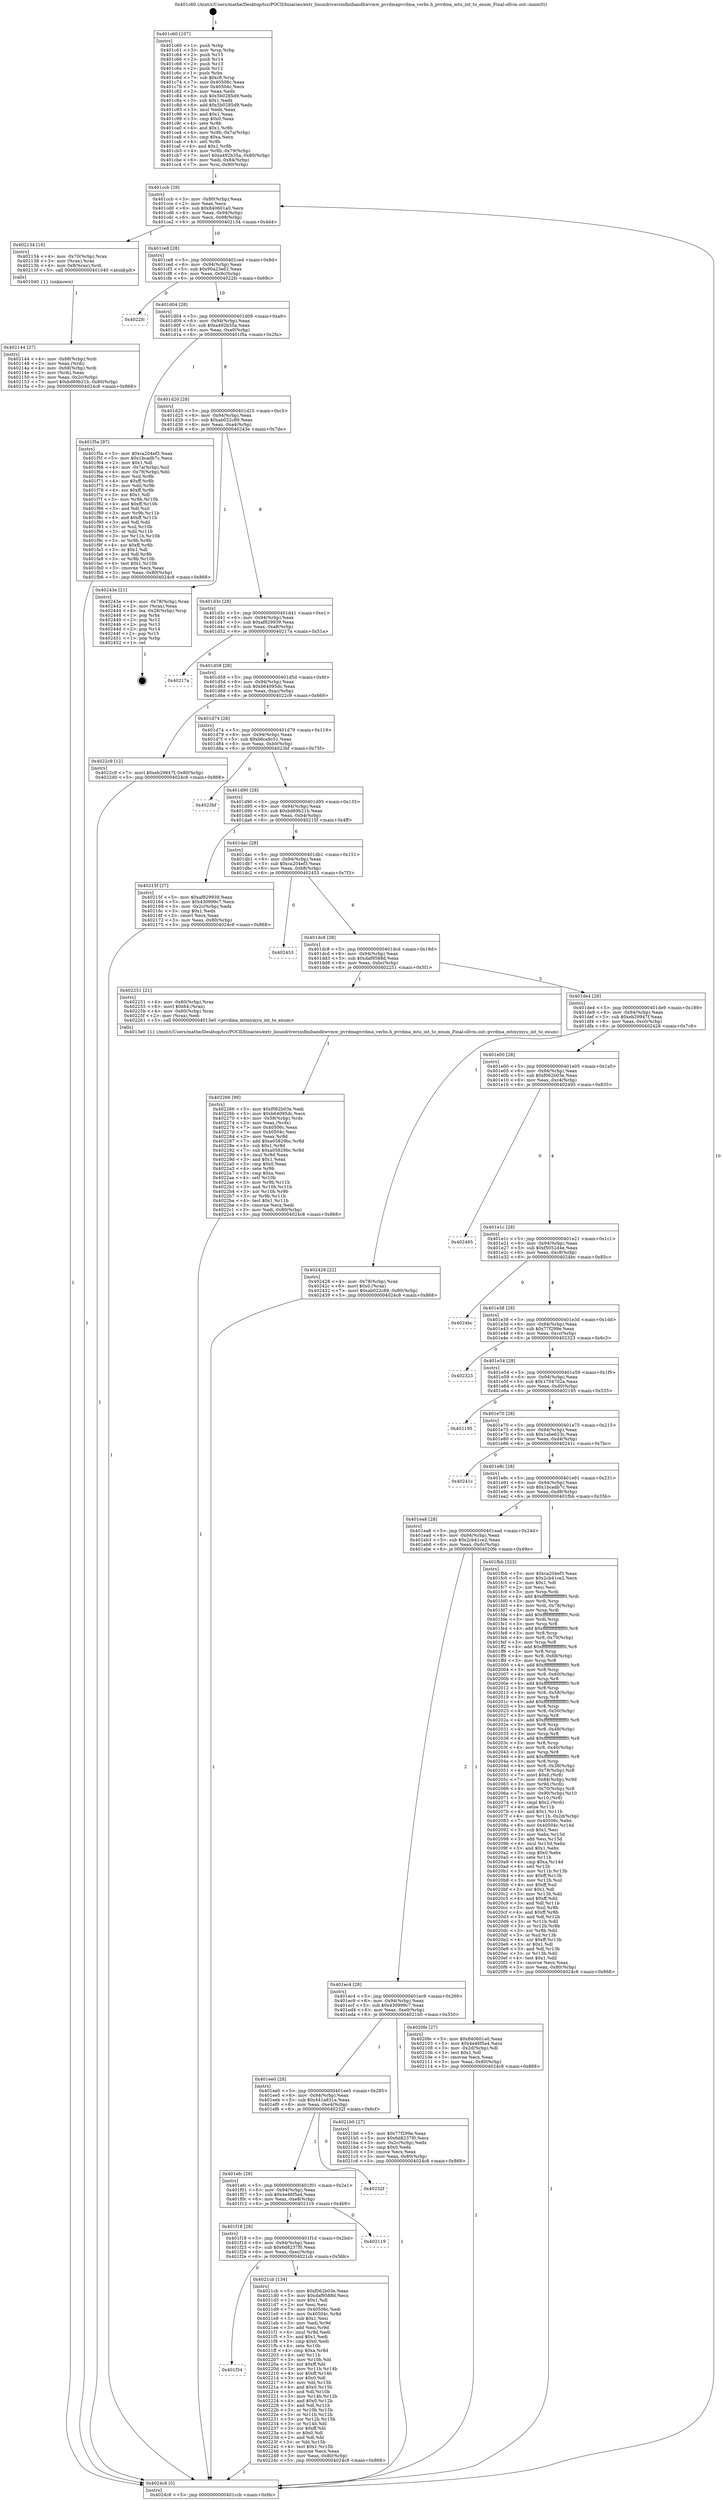 digraph "0x401c60" {
  label = "0x401c60 (/mnt/c/Users/mathe/Desktop/tcc/POCII/binaries/extr_linuxdriversinfinibandhwvmw_pvrdmapvrdma_verbs.h_pvrdma_mtu_int_to_enum_Final-ollvm.out::main(0))"
  labelloc = "t"
  node[shape=record]

  Entry [label="",width=0.3,height=0.3,shape=circle,fillcolor=black,style=filled]
  "0x401ccb" [label="{
     0x401ccb [29]\l
     | [instrs]\l
     &nbsp;&nbsp;0x401ccb \<+3\>: mov -0x80(%rbp),%eax\l
     &nbsp;&nbsp;0x401cce \<+2\>: mov %eax,%ecx\l
     &nbsp;&nbsp;0x401cd0 \<+6\>: sub $0x840601a0,%ecx\l
     &nbsp;&nbsp;0x401cd6 \<+6\>: mov %eax,-0x94(%rbp)\l
     &nbsp;&nbsp;0x401cdc \<+6\>: mov %ecx,-0x98(%rbp)\l
     &nbsp;&nbsp;0x401ce2 \<+6\>: je 0000000000402134 \<main+0x4d4\>\l
  }"]
  "0x402134" [label="{
     0x402134 [16]\l
     | [instrs]\l
     &nbsp;&nbsp;0x402134 \<+4\>: mov -0x70(%rbp),%rax\l
     &nbsp;&nbsp;0x402138 \<+3\>: mov (%rax),%rax\l
     &nbsp;&nbsp;0x40213b \<+4\>: mov 0x8(%rax),%rdi\l
     &nbsp;&nbsp;0x40213f \<+5\>: call 0000000000401040 \<atoi@plt\>\l
     | [calls]\l
     &nbsp;&nbsp;0x401040 \{1\} (unknown)\l
  }"]
  "0x401ce8" [label="{
     0x401ce8 [28]\l
     | [instrs]\l
     &nbsp;&nbsp;0x401ce8 \<+5\>: jmp 0000000000401ced \<main+0x8d\>\l
     &nbsp;&nbsp;0x401ced \<+6\>: mov -0x94(%rbp),%eax\l
     &nbsp;&nbsp;0x401cf3 \<+5\>: sub $0x90a23e62,%eax\l
     &nbsp;&nbsp;0x401cf8 \<+6\>: mov %eax,-0x9c(%rbp)\l
     &nbsp;&nbsp;0x401cfe \<+6\>: je 00000000004022fc \<main+0x69c\>\l
  }"]
  Exit [label="",width=0.3,height=0.3,shape=circle,fillcolor=black,style=filled,peripheries=2]
  "0x4022fc" [label="{
     0x4022fc\l
  }", style=dashed]
  "0x401d04" [label="{
     0x401d04 [28]\l
     | [instrs]\l
     &nbsp;&nbsp;0x401d04 \<+5\>: jmp 0000000000401d09 \<main+0xa9\>\l
     &nbsp;&nbsp;0x401d09 \<+6\>: mov -0x94(%rbp),%eax\l
     &nbsp;&nbsp;0x401d0f \<+5\>: sub $0xa492b35a,%eax\l
     &nbsp;&nbsp;0x401d14 \<+6\>: mov %eax,-0xa0(%rbp)\l
     &nbsp;&nbsp;0x401d1a \<+6\>: je 0000000000401f5a \<main+0x2fa\>\l
  }"]
  "0x402266" [label="{
     0x402266 [99]\l
     | [instrs]\l
     &nbsp;&nbsp;0x402266 \<+5\>: mov $0xf062b03e,%edi\l
     &nbsp;&nbsp;0x40226b \<+5\>: mov $0xb64095dc,%ecx\l
     &nbsp;&nbsp;0x402270 \<+4\>: mov -0x58(%rbp),%rdx\l
     &nbsp;&nbsp;0x402274 \<+2\>: mov %eax,(%rdx)\l
     &nbsp;&nbsp;0x402276 \<+7\>: mov 0x40506c,%eax\l
     &nbsp;&nbsp;0x40227d \<+7\>: mov 0x40504c,%esi\l
     &nbsp;&nbsp;0x402284 \<+3\>: mov %eax,%r8d\l
     &nbsp;&nbsp;0x402287 \<+7\>: add $0xa05829bc,%r8d\l
     &nbsp;&nbsp;0x40228e \<+4\>: sub $0x1,%r8d\l
     &nbsp;&nbsp;0x402292 \<+7\>: sub $0xa05829bc,%r8d\l
     &nbsp;&nbsp;0x402299 \<+4\>: imul %r8d,%eax\l
     &nbsp;&nbsp;0x40229d \<+3\>: and $0x1,%eax\l
     &nbsp;&nbsp;0x4022a0 \<+3\>: cmp $0x0,%eax\l
     &nbsp;&nbsp;0x4022a3 \<+4\>: sete %r9b\l
     &nbsp;&nbsp;0x4022a7 \<+3\>: cmp $0xa,%esi\l
     &nbsp;&nbsp;0x4022aa \<+4\>: setl %r10b\l
     &nbsp;&nbsp;0x4022ae \<+3\>: mov %r9b,%r11b\l
     &nbsp;&nbsp;0x4022b1 \<+3\>: and %r10b,%r11b\l
     &nbsp;&nbsp;0x4022b4 \<+3\>: xor %r10b,%r9b\l
     &nbsp;&nbsp;0x4022b7 \<+3\>: or %r9b,%r11b\l
     &nbsp;&nbsp;0x4022ba \<+4\>: test $0x1,%r11b\l
     &nbsp;&nbsp;0x4022be \<+3\>: cmovne %ecx,%edi\l
     &nbsp;&nbsp;0x4022c1 \<+3\>: mov %edi,-0x80(%rbp)\l
     &nbsp;&nbsp;0x4022c4 \<+5\>: jmp 00000000004024c8 \<main+0x868\>\l
  }"]
  "0x401f5a" [label="{
     0x401f5a [97]\l
     | [instrs]\l
     &nbsp;&nbsp;0x401f5a \<+5\>: mov $0xca204ef3,%eax\l
     &nbsp;&nbsp;0x401f5f \<+5\>: mov $0x1bcadb7c,%ecx\l
     &nbsp;&nbsp;0x401f64 \<+2\>: mov $0x1,%dl\l
     &nbsp;&nbsp;0x401f66 \<+4\>: mov -0x7a(%rbp),%sil\l
     &nbsp;&nbsp;0x401f6a \<+4\>: mov -0x79(%rbp),%dil\l
     &nbsp;&nbsp;0x401f6e \<+3\>: mov %sil,%r8b\l
     &nbsp;&nbsp;0x401f71 \<+4\>: xor $0xff,%r8b\l
     &nbsp;&nbsp;0x401f75 \<+3\>: mov %dil,%r9b\l
     &nbsp;&nbsp;0x401f78 \<+4\>: xor $0xff,%r9b\l
     &nbsp;&nbsp;0x401f7c \<+3\>: xor $0x1,%dl\l
     &nbsp;&nbsp;0x401f7f \<+3\>: mov %r8b,%r10b\l
     &nbsp;&nbsp;0x401f82 \<+4\>: and $0xff,%r10b\l
     &nbsp;&nbsp;0x401f86 \<+3\>: and %dl,%sil\l
     &nbsp;&nbsp;0x401f89 \<+3\>: mov %r9b,%r11b\l
     &nbsp;&nbsp;0x401f8c \<+4\>: and $0xff,%r11b\l
     &nbsp;&nbsp;0x401f90 \<+3\>: and %dl,%dil\l
     &nbsp;&nbsp;0x401f93 \<+3\>: or %sil,%r10b\l
     &nbsp;&nbsp;0x401f96 \<+3\>: or %dil,%r11b\l
     &nbsp;&nbsp;0x401f99 \<+3\>: xor %r11b,%r10b\l
     &nbsp;&nbsp;0x401f9c \<+3\>: or %r9b,%r8b\l
     &nbsp;&nbsp;0x401f9f \<+4\>: xor $0xff,%r8b\l
     &nbsp;&nbsp;0x401fa3 \<+3\>: or $0x1,%dl\l
     &nbsp;&nbsp;0x401fa6 \<+3\>: and %dl,%r8b\l
     &nbsp;&nbsp;0x401fa9 \<+3\>: or %r8b,%r10b\l
     &nbsp;&nbsp;0x401fac \<+4\>: test $0x1,%r10b\l
     &nbsp;&nbsp;0x401fb0 \<+3\>: cmovne %ecx,%eax\l
     &nbsp;&nbsp;0x401fb3 \<+3\>: mov %eax,-0x80(%rbp)\l
     &nbsp;&nbsp;0x401fb6 \<+5\>: jmp 00000000004024c8 \<main+0x868\>\l
  }"]
  "0x401d20" [label="{
     0x401d20 [28]\l
     | [instrs]\l
     &nbsp;&nbsp;0x401d20 \<+5\>: jmp 0000000000401d25 \<main+0xc5\>\l
     &nbsp;&nbsp;0x401d25 \<+6\>: mov -0x94(%rbp),%eax\l
     &nbsp;&nbsp;0x401d2b \<+5\>: sub $0xab022c89,%eax\l
     &nbsp;&nbsp;0x401d30 \<+6\>: mov %eax,-0xa4(%rbp)\l
     &nbsp;&nbsp;0x401d36 \<+6\>: je 000000000040243e \<main+0x7de\>\l
  }"]
  "0x4024c8" [label="{
     0x4024c8 [5]\l
     | [instrs]\l
     &nbsp;&nbsp;0x4024c8 \<+5\>: jmp 0000000000401ccb \<main+0x6b\>\l
  }"]
  "0x401c60" [label="{
     0x401c60 [107]\l
     | [instrs]\l
     &nbsp;&nbsp;0x401c60 \<+1\>: push %rbp\l
     &nbsp;&nbsp;0x401c61 \<+3\>: mov %rsp,%rbp\l
     &nbsp;&nbsp;0x401c64 \<+2\>: push %r15\l
     &nbsp;&nbsp;0x401c66 \<+2\>: push %r14\l
     &nbsp;&nbsp;0x401c68 \<+2\>: push %r13\l
     &nbsp;&nbsp;0x401c6a \<+2\>: push %r12\l
     &nbsp;&nbsp;0x401c6c \<+1\>: push %rbx\l
     &nbsp;&nbsp;0x401c6d \<+7\>: sub $0xc8,%rsp\l
     &nbsp;&nbsp;0x401c74 \<+7\>: mov 0x40506c,%eax\l
     &nbsp;&nbsp;0x401c7b \<+7\>: mov 0x40504c,%ecx\l
     &nbsp;&nbsp;0x401c82 \<+2\>: mov %eax,%edx\l
     &nbsp;&nbsp;0x401c84 \<+6\>: sub $0x5b0285d9,%edx\l
     &nbsp;&nbsp;0x401c8a \<+3\>: sub $0x1,%edx\l
     &nbsp;&nbsp;0x401c8d \<+6\>: add $0x5b0285d9,%edx\l
     &nbsp;&nbsp;0x401c93 \<+3\>: imul %edx,%eax\l
     &nbsp;&nbsp;0x401c96 \<+3\>: and $0x1,%eax\l
     &nbsp;&nbsp;0x401c99 \<+3\>: cmp $0x0,%eax\l
     &nbsp;&nbsp;0x401c9c \<+4\>: sete %r8b\l
     &nbsp;&nbsp;0x401ca0 \<+4\>: and $0x1,%r8b\l
     &nbsp;&nbsp;0x401ca4 \<+4\>: mov %r8b,-0x7a(%rbp)\l
     &nbsp;&nbsp;0x401ca8 \<+3\>: cmp $0xa,%ecx\l
     &nbsp;&nbsp;0x401cab \<+4\>: setl %r8b\l
     &nbsp;&nbsp;0x401caf \<+4\>: and $0x1,%r8b\l
     &nbsp;&nbsp;0x401cb3 \<+4\>: mov %r8b,-0x79(%rbp)\l
     &nbsp;&nbsp;0x401cb7 \<+7\>: movl $0xa492b35a,-0x80(%rbp)\l
     &nbsp;&nbsp;0x401cbe \<+6\>: mov %edi,-0x84(%rbp)\l
     &nbsp;&nbsp;0x401cc4 \<+7\>: mov %rsi,-0x90(%rbp)\l
  }"]
  "0x401f34" [label="{
     0x401f34\l
  }", style=dashed]
  "0x40243e" [label="{
     0x40243e [21]\l
     | [instrs]\l
     &nbsp;&nbsp;0x40243e \<+4\>: mov -0x78(%rbp),%rax\l
     &nbsp;&nbsp;0x402442 \<+2\>: mov (%rax),%eax\l
     &nbsp;&nbsp;0x402444 \<+4\>: lea -0x28(%rbp),%rsp\l
     &nbsp;&nbsp;0x402448 \<+1\>: pop %rbx\l
     &nbsp;&nbsp;0x402449 \<+2\>: pop %r12\l
     &nbsp;&nbsp;0x40244b \<+2\>: pop %r13\l
     &nbsp;&nbsp;0x40244d \<+2\>: pop %r14\l
     &nbsp;&nbsp;0x40244f \<+2\>: pop %r15\l
     &nbsp;&nbsp;0x402451 \<+1\>: pop %rbp\l
     &nbsp;&nbsp;0x402452 \<+1\>: ret\l
  }"]
  "0x401d3c" [label="{
     0x401d3c [28]\l
     | [instrs]\l
     &nbsp;&nbsp;0x401d3c \<+5\>: jmp 0000000000401d41 \<main+0xe1\>\l
     &nbsp;&nbsp;0x401d41 \<+6\>: mov -0x94(%rbp),%eax\l
     &nbsp;&nbsp;0x401d47 \<+5\>: sub $0xaf829939,%eax\l
     &nbsp;&nbsp;0x401d4c \<+6\>: mov %eax,-0xa8(%rbp)\l
     &nbsp;&nbsp;0x401d52 \<+6\>: je 000000000040217a \<main+0x51a\>\l
  }"]
  "0x4021cb" [label="{
     0x4021cb [134]\l
     | [instrs]\l
     &nbsp;&nbsp;0x4021cb \<+5\>: mov $0xf062b03e,%eax\l
     &nbsp;&nbsp;0x4021d0 \<+5\>: mov $0xdaf9588d,%ecx\l
     &nbsp;&nbsp;0x4021d5 \<+2\>: mov $0x1,%dl\l
     &nbsp;&nbsp;0x4021d7 \<+2\>: xor %esi,%esi\l
     &nbsp;&nbsp;0x4021d9 \<+7\>: mov 0x40506c,%edi\l
     &nbsp;&nbsp;0x4021e0 \<+8\>: mov 0x40504c,%r8d\l
     &nbsp;&nbsp;0x4021e8 \<+3\>: sub $0x1,%esi\l
     &nbsp;&nbsp;0x4021eb \<+3\>: mov %edi,%r9d\l
     &nbsp;&nbsp;0x4021ee \<+3\>: add %esi,%r9d\l
     &nbsp;&nbsp;0x4021f1 \<+4\>: imul %r9d,%edi\l
     &nbsp;&nbsp;0x4021f5 \<+3\>: and $0x1,%edi\l
     &nbsp;&nbsp;0x4021f8 \<+3\>: cmp $0x0,%edi\l
     &nbsp;&nbsp;0x4021fb \<+4\>: sete %r10b\l
     &nbsp;&nbsp;0x4021ff \<+4\>: cmp $0xa,%r8d\l
     &nbsp;&nbsp;0x402203 \<+4\>: setl %r11b\l
     &nbsp;&nbsp;0x402207 \<+3\>: mov %r10b,%bl\l
     &nbsp;&nbsp;0x40220a \<+3\>: xor $0xff,%bl\l
     &nbsp;&nbsp;0x40220d \<+3\>: mov %r11b,%r14b\l
     &nbsp;&nbsp;0x402210 \<+4\>: xor $0xff,%r14b\l
     &nbsp;&nbsp;0x402214 \<+3\>: xor $0x0,%dl\l
     &nbsp;&nbsp;0x402217 \<+3\>: mov %bl,%r15b\l
     &nbsp;&nbsp;0x40221a \<+4\>: and $0x0,%r15b\l
     &nbsp;&nbsp;0x40221e \<+3\>: and %dl,%r10b\l
     &nbsp;&nbsp;0x402221 \<+3\>: mov %r14b,%r12b\l
     &nbsp;&nbsp;0x402224 \<+4\>: and $0x0,%r12b\l
     &nbsp;&nbsp;0x402228 \<+3\>: and %dl,%r11b\l
     &nbsp;&nbsp;0x40222b \<+3\>: or %r10b,%r15b\l
     &nbsp;&nbsp;0x40222e \<+3\>: or %r11b,%r12b\l
     &nbsp;&nbsp;0x402231 \<+3\>: xor %r12b,%r15b\l
     &nbsp;&nbsp;0x402234 \<+3\>: or %r14b,%bl\l
     &nbsp;&nbsp;0x402237 \<+3\>: xor $0xff,%bl\l
     &nbsp;&nbsp;0x40223a \<+3\>: or $0x0,%dl\l
     &nbsp;&nbsp;0x40223d \<+2\>: and %dl,%bl\l
     &nbsp;&nbsp;0x40223f \<+3\>: or %bl,%r15b\l
     &nbsp;&nbsp;0x402242 \<+4\>: test $0x1,%r15b\l
     &nbsp;&nbsp;0x402246 \<+3\>: cmovne %ecx,%eax\l
     &nbsp;&nbsp;0x402249 \<+3\>: mov %eax,-0x80(%rbp)\l
     &nbsp;&nbsp;0x40224c \<+5\>: jmp 00000000004024c8 \<main+0x868\>\l
  }"]
  "0x40217a" [label="{
     0x40217a\l
  }", style=dashed]
  "0x401d58" [label="{
     0x401d58 [28]\l
     | [instrs]\l
     &nbsp;&nbsp;0x401d58 \<+5\>: jmp 0000000000401d5d \<main+0xfd\>\l
     &nbsp;&nbsp;0x401d5d \<+6\>: mov -0x94(%rbp),%eax\l
     &nbsp;&nbsp;0x401d63 \<+5\>: sub $0xb64095dc,%eax\l
     &nbsp;&nbsp;0x401d68 \<+6\>: mov %eax,-0xac(%rbp)\l
     &nbsp;&nbsp;0x401d6e \<+6\>: je 00000000004022c9 \<main+0x669\>\l
  }"]
  "0x401f18" [label="{
     0x401f18 [28]\l
     | [instrs]\l
     &nbsp;&nbsp;0x401f18 \<+5\>: jmp 0000000000401f1d \<main+0x2bd\>\l
     &nbsp;&nbsp;0x401f1d \<+6\>: mov -0x94(%rbp),%eax\l
     &nbsp;&nbsp;0x401f23 \<+5\>: sub $0x6d8237f0,%eax\l
     &nbsp;&nbsp;0x401f28 \<+6\>: mov %eax,-0xec(%rbp)\l
     &nbsp;&nbsp;0x401f2e \<+6\>: je 00000000004021cb \<main+0x56b\>\l
  }"]
  "0x4022c9" [label="{
     0x4022c9 [12]\l
     | [instrs]\l
     &nbsp;&nbsp;0x4022c9 \<+7\>: movl $0xeb29947f,-0x80(%rbp)\l
     &nbsp;&nbsp;0x4022d0 \<+5\>: jmp 00000000004024c8 \<main+0x868\>\l
  }"]
  "0x401d74" [label="{
     0x401d74 [28]\l
     | [instrs]\l
     &nbsp;&nbsp;0x401d74 \<+5\>: jmp 0000000000401d79 \<main+0x119\>\l
     &nbsp;&nbsp;0x401d79 \<+6\>: mov -0x94(%rbp),%eax\l
     &nbsp;&nbsp;0x401d7f \<+5\>: sub $0xb6ca9c51,%eax\l
     &nbsp;&nbsp;0x401d84 \<+6\>: mov %eax,-0xb0(%rbp)\l
     &nbsp;&nbsp;0x401d8a \<+6\>: je 00000000004023bf \<main+0x75f\>\l
  }"]
  "0x402119" [label="{
     0x402119\l
  }", style=dashed]
  "0x4023bf" [label="{
     0x4023bf\l
  }", style=dashed]
  "0x401d90" [label="{
     0x401d90 [28]\l
     | [instrs]\l
     &nbsp;&nbsp;0x401d90 \<+5\>: jmp 0000000000401d95 \<main+0x135\>\l
     &nbsp;&nbsp;0x401d95 \<+6\>: mov -0x94(%rbp),%eax\l
     &nbsp;&nbsp;0x401d9b \<+5\>: sub $0xbd69b21b,%eax\l
     &nbsp;&nbsp;0x401da0 \<+6\>: mov %eax,-0xb4(%rbp)\l
     &nbsp;&nbsp;0x401da6 \<+6\>: je 000000000040215f \<main+0x4ff\>\l
  }"]
  "0x401efc" [label="{
     0x401efc [28]\l
     | [instrs]\l
     &nbsp;&nbsp;0x401efc \<+5\>: jmp 0000000000401f01 \<main+0x2a1\>\l
     &nbsp;&nbsp;0x401f01 \<+6\>: mov -0x94(%rbp),%eax\l
     &nbsp;&nbsp;0x401f07 \<+5\>: sub $0x4e46f5a4,%eax\l
     &nbsp;&nbsp;0x401f0c \<+6\>: mov %eax,-0xe8(%rbp)\l
     &nbsp;&nbsp;0x401f12 \<+6\>: je 0000000000402119 \<main+0x4b9\>\l
  }"]
  "0x40215f" [label="{
     0x40215f [27]\l
     | [instrs]\l
     &nbsp;&nbsp;0x40215f \<+5\>: mov $0xaf829939,%eax\l
     &nbsp;&nbsp;0x402164 \<+5\>: mov $0x430999c7,%ecx\l
     &nbsp;&nbsp;0x402169 \<+3\>: mov -0x2c(%rbp),%edx\l
     &nbsp;&nbsp;0x40216c \<+3\>: cmp $0x1,%edx\l
     &nbsp;&nbsp;0x40216f \<+3\>: cmovl %ecx,%eax\l
     &nbsp;&nbsp;0x402172 \<+3\>: mov %eax,-0x80(%rbp)\l
     &nbsp;&nbsp;0x402175 \<+5\>: jmp 00000000004024c8 \<main+0x868\>\l
  }"]
  "0x401dac" [label="{
     0x401dac [28]\l
     | [instrs]\l
     &nbsp;&nbsp;0x401dac \<+5\>: jmp 0000000000401db1 \<main+0x151\>\l
     &nbsp;&nbsp;0x401db1 \<+6\>: mov -0x94(%rbp),%eax\l
     &nbsp;&nbsp;0x401db7 \<+5\>: sub $0xca204ef3,%eax\l
     &nbsp;&nbsp;0x401dbc \<+6\>: mov %eax,-0xb8(%rbp)\l
     &nbsp;&nbsp;0x401dc2 \<+6\>: je 0000000000402453 \<main+0x7f3\>\l
  }"]
  "0x40232f" [label="{
     0x40232f\l
  }", style=dashed]
  "0x402453" [label="{
     0x402453\l
  }", style=dashed]
  "0x401dc8" [label="{
     0x401dc8 [28]\l
     | [instrs]\l
     &nbsp;&nbsp;0x401dc8 \<+5\>: jmp 0000000000401dcd \<main+0x16d\>\l
     &nbsp;&nbsp;0x401dcd \<+6\>: mov -0x94(%rbp),%eax\l
     &nbsp;&nbsp;0x401dd3 \<+5\>: sub $0xdaf9588d,%eax\l
     &nbsp;&nbsp;0x401dd8 \<+6\>: mov %eax,-0xbc(%rbp)\l
     &nbsp;&nbsp;0x401dde \<+6\>: je 0000000000402251 \<main+0x5f1\>\l
  }"]
  "0x401ee0" [label="{
     0x401ee0 [28]\l
     | [instrs]\l
     &nbsp;&nbsp;0x401ee0 \<+5\>: jmp 0000000000401ee5 \<main+0x285\>\l
     &nbsp;&nbsp;0x401ee5 \<+6\>: mov -0x94(%rbp),%eax\l
     &nbsp;&nbsp;0x401eeb \<+5\>: sub $0x441a831e,%eax\l
     &nbsp;&nbsp;0x401ef0 \<+6\>: mov %eax,-0xe4(%rbp)\l
     &nbsp;&nbsp;0x401ef6 \<+6\>: je 000000000040232f \<main+0x6cf\>\l
  }"]
  "0x402251" [label="{
     0x402251 [21]\l
     | [instrs]\l
     &nbsp;&nbsp;0x402251 \<+4\>: mov -0x60(%rbp),%rax\l
     &nbsp;&nbsp;0x402255 \<+6\>: movl $0x64,(%rax)\l
     &nbsp;&nbsp;0x40225b \<+4\>: mov -0x60(%rbp),%rax\l
     &nbsp;&nbsp;0x40225f \<+2\>: mov (%rax),%edi\l
     &nbsp;&nbsp;0x402261 \<+5\>: call 00000000004013e0 \<pvrdma_mtmymyu_int_to_enum\>\l
     | [calls]\l
     &nbsp;&nbsp;0x4013e0 \{1\} (/mnt/c/Users/mathe/Desktop/tcc/POCII/binaries/extr_linuxdriversinfinibandhwvmw_pvrdmapvrdma_verbs.h_pvrdma_mtu_int_to_enum_Final-ollvm.out::pvrdma_mtmymyu_int_to_enum)\l
  }"]
  "0x401de4" [label="{
     0x401de4 [28]\l
     | [instrs]\l
     &nbsp;&nbsp;0x401de4 \<+5\>: jmp 0000000000401de9 \<main+0x189\>\l
     &nbsp;&nbsp;0x401de9 \<+6\>: mov -0x94(%rbp),%eax\l
     &nbsp;&nbsp;0x401def \<+5\>: sub $0xeb29947f,%eax\l
     &nbsp;&nbsp;0x401df4 \<+6\>: mov %eax,-0xc0(%rbp)\l
     &nbsp;&nbsp;0x401dfa \<+6\>: je 0000000000402428 \<main+0x7c8\>\l
  }"]
  "0x4021b0" [label="{
     0x4021b0 [27]\l
     | [instrs]\l
     &nbsp;&nbsp;0x4021b0 \<+5\>: mov $0x77f299e,%eax\l
     &nbsp;&nbsp;0x4021b5 \<+5\>: mov $0x6d8237f0,%ecx\l
     &nbsp;&nbsp;0x4021ba \<+3\>: mov -0x2c(%rbp),%edx\l
     &nbsp;&nbsp;0x4021bd \<+3\>: cmp $0x0,%edx\l
     &nbsp;&nbsp;0x4021c0 \<+3\>: cmove %ecx,%eax\l
     &nbsp;&nbsp;0x4021c3 \<+3\>: mov %eax,-0x80(%rbp)\l
     &nbsp;&nbsp;0x4021c6 \<+5\>: jmp 00000000004024c8 \<main+0x868\>\l
  }"]
  "0x402428" [label="{
     0x402428 [22]\l
     | [instrs]\l
     &nbsp;&nbsp;0x402428 \<+4\>: mov -0x78(%rbp),%rax\l
     &nbsp;&nbsp;0x40242c \<+6\>: movl $0x0,(%rax)\l
     &nbsp;&nbsp;0x402432 \<+7\>: movl $0xab022c89,-0x80(%rbp)\l
     &nbsp;&nbsp;0x402439 \<+5\>: jmp 00000000004024c8 \<main+0x868\>\l
  }"]
  "0x401e00" [label="{
     0x401e00 [28]\l
     | [instrs]\l
     &nbsp;&nbsp;0x401e00 \<+5\>: jmp 0000000000401e05 \<main+0x1a5\>\l
     &nbsp;&nbsp;0x401e05 \<+6\>: mov -0x94(%rbp),%eax\l
     &nbsp;&nbsp;0x401e0b \<+5\>: sub $0xf062b03e,%eax\l
     &nbsp;&nbsp;0x401e10 \<+6\>: mov %eax,-0xc4(%rbp)\l
     &nbsp;&nbsp;0x401e16 \<+6\>: je 0000000000402495 \<main+0x835\>\l
  }"]
  "0x402144" [label="{
     0x402144 [27]\l
     | [instrs]\l
     &nbsp;&nbsp;0x402144 \<+4\>: mov -0x68(%rbp),%rdi\l
     &nbsp;&nbsp;0x402148 \<+2\>: mov %eax,(%rdi)\l
     &nbsp;&nbsp;0x40214a \<+4\>: mov -0x68(%rbp),%rdi\l
     &nbsp;&nbsp;0x40214e \<+2\>: mov (%rdi),%eax\l
     &nbsp;&nbsp;0x402150 \<+3\>: mov %eax,-0x2c(%rbp)\l
     &nbsp;&nbsp;0x402153 \<+7\>: movl $0xbd69b21b,-0x80(%rbp)\l
     &nbsp;&nbsp;0x40215a \<+5\>: jmp 00000000004024c8 \<main+0x868\>\l
  }"]
  "0x402495" [label="{
     0x402495\l
  }", style=dashed]
  "0x401e1c" [label="{
     0x401e1c [28]\l
     | [instrs]\l
     &nbsp;&nbsp;0x401e1c \<+5\>: jmp 0000000000401e21 \<main+0x1c1\>\l
     &nbsp;&nbsp;0x401e21 \<+6\>: mov -0x94(%rbp),%eax\l
     &nbsp;&nbsp;0x401e27 \<+5\>: sub $0xf5052d4e,%eax\l
     &nbsp;&nbsp;0x401e2c \<+6\>: mov %eax,-0xc8(%rbp)\l
     &nbsp;&nbsp;0x401e32 \<+6\>: je 00000000004024bc \<main+0x85c\>\l
  }"]
  "0x401ec4" [label="{
     0x401ec4 [28]\l
     | [instrs]\l
     &nbsp;&nbsp;0x401ec4 \<+5\>: jmp 0000000000401ec9 \<main+0x269\>\l
     &nbsp;&nbsp;0x401ec9 \<+6\>: mov -0x94(%rbp),%eax\l
     &nbsp;&nbsp;0x401ecf \<+5\>: sub $0x430999c7,%eax\l
     &nbsp;&nbsp;0x401ed4 \<+6\>: mov %eax,-0xe0(%rbp)\l
     &nbsp;&nbsp;0x401eda \<+6\>: je 00000000004021b0 \<main+0x550\>\l
  }"]
  "0x4024bc" [label="{
     0x4024bc\l
  }", style=dashed]
  "0x401e38" [label="{
     0x401e38 [28]\l
     | [instrs]\l
     &nbsp;&nbsp;0x401e38 \<+5\>: jmp 0000000000401e3d \<main+0x1dd\>\l
     &nbsp;&nbsp;0x401e3d \<+6\>: mov -0x94(%rbp),%eax\l
     &nbsp;&nbsp;0x401e43 \<+5\>: sub $0x77f299e,%eax\l
     &nbsp;&nbsp;0x401e48 \<+6\>: mov %eax,-0xcc(%rbp)\l
     &nbsp;&nbsp;0x401e4e \<+6\>: je 0000000000402323 \<main+0x6c3\>\l
  }"]
  "0x4020fe" [label="{
     0x4020fe [27]\l
     | [instrs]\l
     &nbsp;&nbsp;0x4020fe \<+5\>: mov $0x840601a0,%eax\l
     &nbsp;&nbsp;0x402103 \<+5\>: mov $0x4e46f5a4,%ecx\l
     &nbsp;&nbsp;0x402108 \<+3\>: mov -0x2d(%rbp),%dl\l
     &nbsp;&nbsp;0x40210b \<+3\>: test $0x1,%dl\l
     &nbsp;&nbsp;0x40210e \<+3\>: cmovne %ecx,%eax\l
     &nbsp;&nbsp;0x402111 \<+3\>: mov %eax,-0x80(%rbp)\l
     &nbsp;&nbsp;0x402114 \<+5\>: jmp 00000000004024c8 \<main+0x868\>\l
  }"]
  "0x402323" [label="{
     0x402323\l
  }", style=dashed]
  "0x401e54" [label="{
     0x401e54 [28]\l
     | [instrs]\l
     &nbsp;&nbsp;0x401e54 \<+5\>: jmp 0000000000401e59 \<main+0x1f9\>\l
     &nbsp;&nbsp;0x401e59 \<+6\>: mov -0x94(%rbp),%eax\l
     &nbsp;&nbsp;0x401e5f \<+5\>: sub $0x1704702a,%eax\l
     &nbsp;&nbsp;0x401e64 \<+6\>: mov %eax,-0xd0(%rbp)\l
     &nbsp;&nbsp;0x401e6a \<+6\>: je 0000000000402195 \<main+0x535\>\l
  }"]
  "0x401ea8" [label="{
     0x401ea8 [28]\l
     | [instrs]\l
     &nbsp;&nbsp;0x401ea8 \<+5\>: jmp 0000000000401ead \<main+0x24d\>\l
     &nbsp;&nbsp;0x401ead \<+6\>: mov -0x94(%rbp),%eax\l
     &nbsp;&nbsp;0x401eb3 \<+5\>: sub $0x2cb41ce2,%eax\l
     &nbsp;&nbsp;0x401eb8 \<+6\>: mov %eax,-0xdc(%rbp)\l
     &nbsp;&nbsp;0x401ebe \<+6\>: je 00000000004020fe \<main+0x49e\>\l
  }"]
  "0x402195" [label="{
     0x402195\l
  }", style=dashed]
  "0x401e70" [label="{
     0x401e70 [28]\l
     | [instrs]\l
     &nbsp;&nbsp;0x401e70 \<+5\>: jmp 0000000000401e75 \<main+0x215\>\l
     &nbsp;&nbsp;0x401e75 \<+6\>: mov -0x94(%rbp),%eax\l
     &nbsp;&nbsp;0x401e7b \<+5\>: sub $0x1abe623c,%eax\l
     &nbsp;&nbsp;0x401e80 \<+6\>: mov %eax,-0xd4(%rbp)\l
     &nbsp;&nbsp;0x401e86 \<+6\>: je 000000000040241c \<main+0x7bc\>\l
  }"]
  "0x401fbb" [label="{
     0x401fbb [323]\l
     | [instrs]\l
     &nbsp;&nbsp;0x401fbb \<+5\>: mov $0xca204ef3,%eax\l
     &nbsp;&nbsp;0x401fc0 \<+5\>: mov $0x2cb41ce2,%ecx\l
     &nbsp;&nbsp;0x401fc5 \<+2\>: mov $0x1,%dl\l
     &nbsp;&nbsp;0x401fc7 \<+2\>: xor %esi,%esi\l
     &nbsp;&nbsp;0x401fc9 \<+3\>: mov %rsp,%rdi\l
     &nbsp;&nbsp;0x401fcc \<+4\>: add $0xfffffffffffffff0,%rdi\l
     &nbsp;&nbsp;0x401fd0 \<+3\>: mov %rdi,%rsp\l
     &nbsp;&nbsp;0x401fd3 \<+4\>: mov %rdi,-0x78(%rbp)\l
     &nbsp;&nbsp;0x401fd7 \<+3\>: mov %rsp,%rdi\l
     &nbsp;&nbsp;0x401fda \<+4\>: add $0xfffffffffffffff0,%rdi\l
     &nbsp;&nbsp;0x401fde \<+3\>: mov %rdi,%rsp\l
     &nbsp;&nbsp;0x401fe1 \<+3\>: mov %rsp,%r8\l
     &nbsp;&nbsp;0x401fe4 \<+4\>: add $0xfffffffffffffff0,%r8\l
     &nbsp;&nbsp;0x401fe8 \<+3\>: mov %r8,%rsp\l
     &nbsp;&nbsp;0x401feb \<+4\>: mov %r8,-0x70(%rbp)\l
     &nbsp;&nbsp;0x401fef \<+3\>: mov %rsp,%r8\l
     &nbsp;&nbsp;0x401ff2 \<+4\>: add $0xfffffffffffffff0,%r8\l
     &nbsp;&nbsp;0x401ff6 \<+3\>: mov %r8,%rsp\l
     &nbsp;&nbsp;0x401ff9 \<+4\>: mov %r8,-0x68(%rbp)\l
     &nbsp;&nbsp;0x401ffd \<+3\>: mov %rsp,%r8\l
     &nbsp;&nbsp;0x402000 \<+4\>: add $0xfffffffffffffff0,%r8\l
     &nbsp;&nbsp;0x402004 \<+3\>: mov %r8,%rsp\l
     &nbsp;&nbsp;0x402007 \<+4\>: mov %r8,-0x60(%rbp)\l
     &nbsp;&nbsp;0x40200b \<+3\>: mov %rsp,%r8\l
     &nbsp;&nbsp;0x40200e \<+4\>: add $0xfffffffffffffff0,%r8\l
     &nbsp;&nbsp;0x402012 \<+3\>: mov %r8,%rsp\l
     &nbsp;&nbsp;0x402015 \<+4\>: mov %r8,-0x58(%rbp)\l
     &nbsp;&nbsp;0x402019 \<+3\>: mov %rsp,%r8\l
     &nbsp;&nbsp;0x40201c \<+4\>: add $0xfffffffffffffff0,%r8\l
     &nbsp;&nbsp;0x402020 \<+3\>: mov %r8,%rsp\l
     &nbsp;&nbsp;0x402023 \<+4\>: mov %r8,-0x50(%rbp)\l
     &nbsp;&nbsp;0x402027 \<+3\>: mov %rsp,%r8\l
     &nbsp;&nbsp;0x40202a \<+4\>: add $0xfffffffffffffff0,%r8\l
     &nbsp;&nbsp;0x40202e \<+3\>: mov %r8,%rsp\l
     &nbsp;&nbsp;0x402031 \<+4\>: mov %r8,-0x48(%rbp)\l
     &nbsp;&nbsp;0x402035 \<+3\>: mov %rsp,%r8\l
     &nbsp;&nbsp;0x402038 \<+4\>: add $0xfffffffffffffff0,%r8\l
     &nbsp;&nbsp;0x40203c \<+3\>: mov %r8,%rsp\l
     &nbsp;&nbsp;0x40203f \<+4\>: mov %r8,-0x40(%rbp)\l
     &nbsp;&nbsp;0x402043 \<+3\>: mov %rsp,%r8\l
     &nbsp;&nbsp;0x402046 \<+4\>: add $0xfffffffffffffff0,%r8\l
     &nbsp;&nbsp;0x40204a \<+3\>: mov %r8,%rsp\l
     &nbsp;&nbsp;0x40204d \<+4\>: mov %r8,-0x38(%rbp)\l
     &nbsp;&nbsp;0x402051 \<+4\>: mov -0x78(%rbp),%r8\l
     &nbsp;&nbsp;0x402055 \<+7\>: movl $0x0,(%r8)\l
     &nbsp;&nbsp;0x40205c \<+7\>: mov -0x84(%rbp),%r9d\l
     &nbsp;&nbsp;0x402063 \<+3\>: mov %r9d,(%rdi)\l
     &nbsp;&nbsp;0x402066 \<+4\>: mov -0x70(%rbp),%r8\l
     &nbsp;&nbsp;0x40206a \<+7\>: mov -0x90(%rbp),%r10\l
     &nbsp;&nbsp;0x402071 \<+3\>: mov %r10,(%r8)\l
     &nbsp;&nbsp;0x402074 \<+3\>: cmpl $0x2,(%rdi)\l
     &nbsp;&nbsp;0x402077 \<+4\>: setne %r11b\l
     &nbsp;&nbsp;0x40207b \<+4\>: and $0x1,%r11b\l
     &nbsp;&nbsp;0x40207f \<+4\>: mov %r11b,-0x2d(%rbp)\l
     &nbsp;&nbsp;0x402083 \<+7\>: mov 0x40506c,%ebx\l
     &nbsp;&nbsp;0x40208a \<+8\>: mov 0x40504c,%r14d\l
     &nbsp;&nbsp;0x402092 \<+3\>: sub $0x1,%esi\l
     &nbsp;&nbsp;0x402095 \<+3\>: mov %ebx,%r15d\l
     &nbsp;&nbsp;0x402098 \<+3\>: add %esi,%r15d\l
     &nbsp;&nbsp;0x40209b \<+4\>: imul %r15d,%ebx\l
     &nbsp;&nbsp;0x40209f \<+3\>: and $0x1,%ebx\l
     &nbsp;&nbsp;0x4020a2 \<+3\>: cmp $0x0,%ebx\l
     &nbsp;&nbsp;0x4020a5 \<+4\>: sete %r11b\l
     &nbsp;&nbsp;0x4020a9 \<+4\>: cmp $0xa,%r14d\l
     &nbsp;&nbsp;0x4020ad \<+4\>: setl %r12b\l
     &nbsp;&nbsp;0x4020b1 \<+3\>: mov %r11b,%r13b\l
     &nbsp;&nbsp;0x4020b4 \<+4\>: xor $0xff,%r13b\l
     &nbsp;&nbsp;0x4020b8 \<+3\>: mov %r12b,%sil\l
     &nbsp;&nbsp;0x4020bb \<+4\>: xor $0xff,%sil\l
     &nbsp;&nbsp;0x4020bf \<+3\>: xor $0x1,%dl\l
     &nbsp;&nbsp;0x4020c2 \<+3\>: mov %r13b,%dil\l
     &nbsp;&nbsp;0x4020c5 \<+4\>: and $0xff,%dil\l
     &nbsp;&nbsp;0x4020c9 \<+3\>: and %dl,%r11b\l
     &nbsp;&nbsp;0x4020cc \<+3\>: mov %sil,%r8b\l
     &nbsp;&nbsp;0x4020cf \<+4\>: and $0xff,%r8b\l
     &nbsp;&nbsp;0x4020d3 \<+3\>: and %dl,%r12b\l
     &nbsp;&nbsp;0x4020d6 \<+3\>: or %r11b,%dil\l
     &nbsp;&nbsp;0x4020d9 \<+3\>: or %r12b,%r8b\l
     &nbsp;&nbsp;0x4020dc \<+3\>: xor %r8b,%dil\l
     &nbsp;&nbsp;0x4020df \<+3\>: or %sil,%r13b\l
     &nbsp;&nbsp;0x4020e2 \<+4\>: xor $0xff,%r13b\l
     &nbsp;&nbsp;0x4020e6 \<+3\>: or $0x1,%dl\l
     &nbsp;&nbsp;0x4020e9 \<+3\>: and %dl,%r13b\l
     &nbsp;&nbsp;0x4020ec \<+3\>: or %r13b,%dil\l
     &nbsp;&nbsp;0x4020ef \<+4\>: test $0x1,%dil\l
     &nbsp;&nbsp;0x4020f3 \<+3\>: cmovne %ecx,%eax\l
     &nbsp;&nbsp;0x4020f6 \<+3\>: mov %eax,-0x80(%rbp)\l
     &nbsp;&nbsp;0x4020f9 \<+5\>: jmp 00000000004024c8 \<main+0x868\>\l
  }"]
  "0x40241c" [label="{
     0x40241c\l
  }", style=dashed]
  "0x401e8c" [label="{
     0x401e8c [28]\l
     | [instrs]\l
     &nbsp;&nbsp;0x401e8c \<+5\>: jmp 0000000000401e91 \<main+0x231\>\l
     &nbsp;&nbsp;0x401e91 \<+6\>: mov -0x94(%rbp),%eax\l
     &nbsp;&nbsp;0x401e97 \<+5\>: sub $0x1bcadb7c,%eax\l
     &nbsp;&nbsp;0x401e9c \<+6\>: mov %eax,-0xd8(%rbp)\l
     &nbsp;&nbsp;0x401ea2 \<+6\>: je 0000000000401fbb \<main+0x35b\>\l
  }"]
  Entry -> "0x401c60" [label=" 1"]
  "0x401ccb" -> "0x402134" [label=" 1"]
  "0x401ccb" -> "0x401ce8" [label=" 10"]
  "0x40243e" -> Exit [label=" 1"]
  "0x401ce8" -> "0x4022fc" [label=" 0"]
  "0x401ce8" -> "0x401d04" [label=" 10"]
  "0x402428" -> "0x4024c8" [label=" 1"]
  "0x401d04" -> "0x401f5a" [label=" 1"]
  "0x401d04" -> "0x401d20" [label=" 9"]
  "0x401f5a" -> "0x4024c8" [label=" 1"]
  "0x401c60" -> "0x401ccb" [label=" 1"]
  "0x4024c8" -> "0x401ccb" [label=" 10"]
  "0x4022c9" -> "0x4024c8" [label=" 1"]
  "0x401d20" -> "0x40243e" [label=" 1"]
  "0x401d20" -> "0x401d3c" [label=" 8"]
  "0x402266" -> "0x4024c8" [label=" 1"]
  "0x401d3c" -> "0x40217a" [label=" 0"]
  "0x401d3c" -> "0x401d58" [label=" 8"]
  "0x402251" -> "0x402266" [label=" 1"]
  "0x401d58" -> "0x4022c9" [label=" 1"]
  "0x401d58" -> "0x401d74" [label=" 7"]
  "0x401f18" -> "0x401f34" [label=" 0"]
  "0x401d74" -> "0x4023bf" [label=" 0"]
  "0x401d74" -> "0x401d90" [label=" 7"]
  "0x401f18" -> "0x4021cb" [label=" 1"]
  "0x401d90" -> "0x40215f" [label=" 1"]
  "0x401d90" -> "0x401dac" [label=" 6"]
  "0x401efc" -> "0x401f18" [label=" 1"]
  "0x401dac" -> "0x402453" [label=" 0"]
  "0x401dac" -> "0x401dc8" [label=" 6"]
  "0x401efc" -> "0x402119" [label=" 0"]
  "0x401dc8" -> "0x402251" [label=" 1"]
  "0x401dc8" -> "0x401de4" [label=" 5"]
  "0x401ee0" -> "0x401efc" [label=" 1"]
  "0x401de4" -> "0x402428" [label=" 1"]
  "0x401de4" -> "0x401e00" [label=" 4"]
  "0x401ee0" -> "0x40232f" [label=" 0"]
  "0x401e00" -> "0x402495" [label=" 0"]
  "0x401e00" -> "0x401e1c" [label=" 4"]
  "0x4021b0" -> "0x4024c8" [label=" 1"]
  "0x401e1c" -> "0x4024bc" [label=" 0"]
  "0x401e1c" -> "0x401e38" [label=" 4"]
  "0x401ec4" -> "0x401ee0" [label=" 1"]
  "0x401e38" -> "0x402323" [label=" 0"]
  "0x401e38" -> "0x401e54" [label=" 4"]
  "0x401ec4" -> "0x4021b0" [label=" 1"]
  "0x401e54" -> "0x402195" [label=" 0"]
  "0x401e54" -> "0x401e70" [label=" 4"]
  "0x402144" -> "0x4024c8" [label=" 1"]
  "0x401e70" -> "0x40241c" [label=" 0"]
  "0x401e70" -> "0x401e8c" [label=" 4"]
  "0x402134" -> "0x402144" [label=" 1"]
  "0x401e8c" -> "0x401fbb" [label=" 1"]
  "0x401e8c" -> "0x401ea8" [label=" 3"]
  "0x40215f" -> "0x4024c8" [label=" 1"]
  "0x401fbb" -> "0x4024c8" [label=" 1"]
  "0x4021cb" -> "0x4024c8" [label=" 1"]
  "0x401ea8" -> "0x4020fe" [label=" 1"]
  "0x401ea8" -> "0x401ec4" [label=" 2"]
  "0x4020fe" -> "0x4024c8" [label=" 1"]
}
